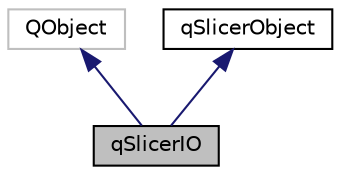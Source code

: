 digraph "qSlicerIO"
{
  bgcolor="transparent";
  edge [fontname="Helvetica",fontsize="10",labelfontname="Helvetica",labelfontsize="10"];
  node [fontname="Helvetica",fontsize="10",shape=record];
  Node25 [label="qSlicerIO",height=0.2,width=0.4,color="black", fillcolor="grey75", style="filled", fontcolor="black"];
  Node26 -> Node25 [dir="back",color="midnightblue",fontsize="10",style="solid",fontname="Helvetica"];
  Node26 [label="QObject",height=0.2,width=0.4,color="grey75"];
  Node27 -> Node25 [dir="back",color="midnightblue",fontsize="10",style="solid",fontname="Helvetica"];
  Node27 [label="qSlicerObject",height=0.2,width=0.4,color="black",URL="$classqSlicerObject.html"];
}
